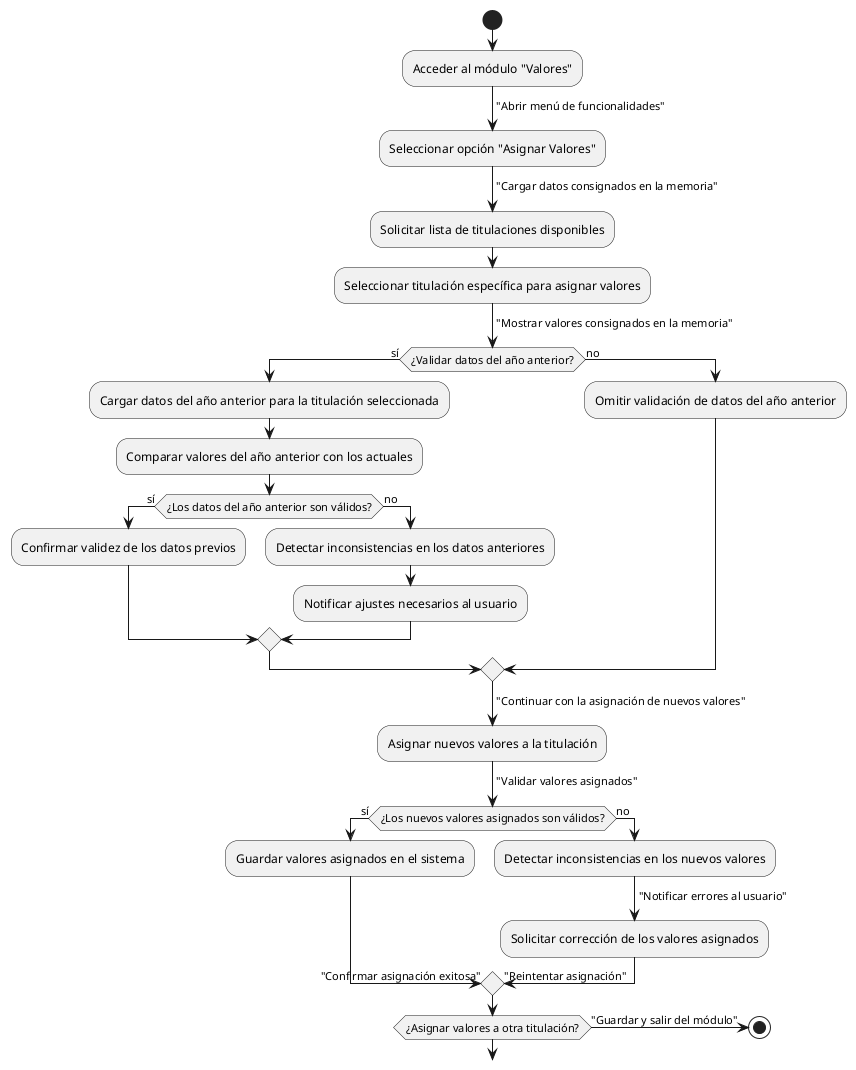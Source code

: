 @startuml
start
:Acceder al módulo "Valores";
-> "Abrir menú de funcionalidades";
:Seleccionar opción "Asignar Valores";
-> "Cargar datos consignados en la memoria";

:Solicitar lista de titulaciones disponibles;
:Seleccionar titulación específica para asignar valores;
-> "Mostrar valores consignados en la memoria";

if (¿Validar datos del año anterior?) then (sí)
  :Cargar datos del año anterior para la titulación seleccionada;
  :Comparar valores del año anterior con los actuales;
  if (¿Los datos del año anterior son válidos?) then (sí)
    :Confirmar validez de los datos previos;
  else (no)
    :Detectar inconsistencias en los datos anteriores;
    :Notificar ajustes necesarios al usuario;
  endif
else (no)
  :Omitir validación de datos del año anterior;
endif
-> "Continuar con la asignación de nuevos valores";

:Asignar nuevos valores a la titulación;
-> "Validar valores asignados";

if (¿Los nuevos valores asignados son válidos?) then (sí)
  :Guardar valores asignados en el sistema;
  -> "Confirmar asignación exitosa";
else (no)
  :Detectar inconsistencias en los nuevos valores;
  -> "Notificar errores al usuario";
  :Solicitar corrección de los valores asignados;
  -> "Reintentar asignación";
endif

if (¿Asignar valores a otra titulación?) then (sí)
  -> "Reiniciar proceso para otra titulación";
  -> restart
else (no)
  :Confirmar finalización de asignación;
  -> "Guardar y salir del módulo";
  stop
endif
@enduml
